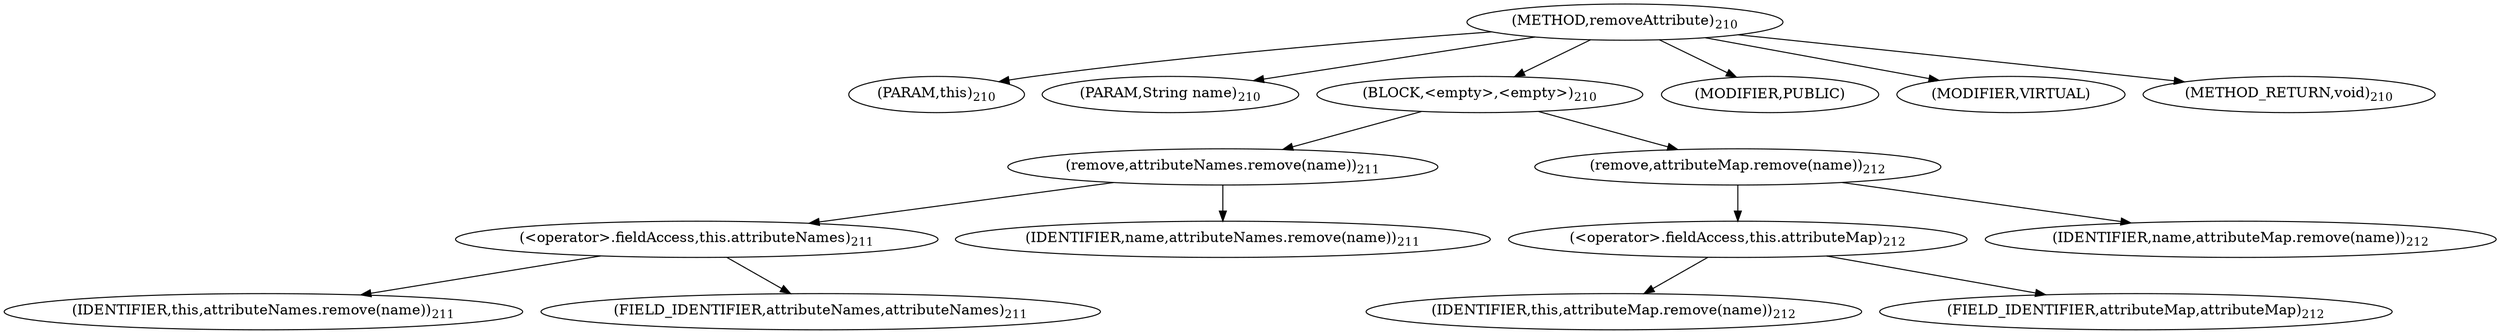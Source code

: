 digraph "removeAttribute" {  
"346" [label = <(METHOD,removeAttribute)<SUB>210</SUB>> ]
"347" [label = <(PARAM,this)<SUB>210</SUB>> ]
"348" [label = <(PARAM,String name)<SUB>210</SUB>> ]
"349" [label = <(BLOCK,&lt;empty&gt;,&lt;empty&gt;)<SUB>210</SUB>> ]
"350" [label = <(remove,attributeNames.remove(name))<SUB>211</SUB>> ]
"351" [label = <(&lt;operator&gt;.fieldAccess,this.attributeNames)<SUB>211</SUB>> ]
"352" [label = <(IDENTIFIER,this,attributeNames.remove(name))<SUB>211</SUB>> ]
"353" [label = <(FIELD_IDENTIFIER,attributeNames,attributeNames)<SUB>211</SUB>> ]
"354" [label = <(IDENTIFIER,name,attributeNames.remove(name))<SUB>211</SUB>> ]
"355" [label = <(remove,attributeMap.remove(name))<SUB>212</SUB>> ]
"356" [label = <(&lt;operator&gt;.fieldAccess,this.attributeMap)<SUB>212</SUB>> ]
"357" [label = <(IDENTIFIER,this,attributeMap.remove(name))<SUB>212</SUB>> ]
"358" [label = <(FIELD_IDENTIFIER,attributeMap,attributeMap)<SUB>212</SUB>> ]
"359" [label = <(IDENTIFIER,name,attributeMap.remove(name))<SUB>212</SUB>> ]
"360" [label = <(MODIFIER,PUBLIC)> ]
"361" [label = <(MODIFIER,VIRTUAL)> ]
"362" [label = <(METHOD_RETURN,void)<SUB>210</SUB>> ]
  "346" -> "347" 
  "346" -> "348" 
  "346" -> "349" 
  "346" -> "360" 
  "346" -> "361" 
  "346" -> "362" 
  "349" -> "350" 
  "349" -> "355" 
  "350" -> "351" 
  "350" -> "354" 
  "351" -> "352" 
  "351" -> "353" 
  "355" -> "356" 
  "355" -> "359" 
  "356" -> "357" 
  "356" -> "358" 
}
